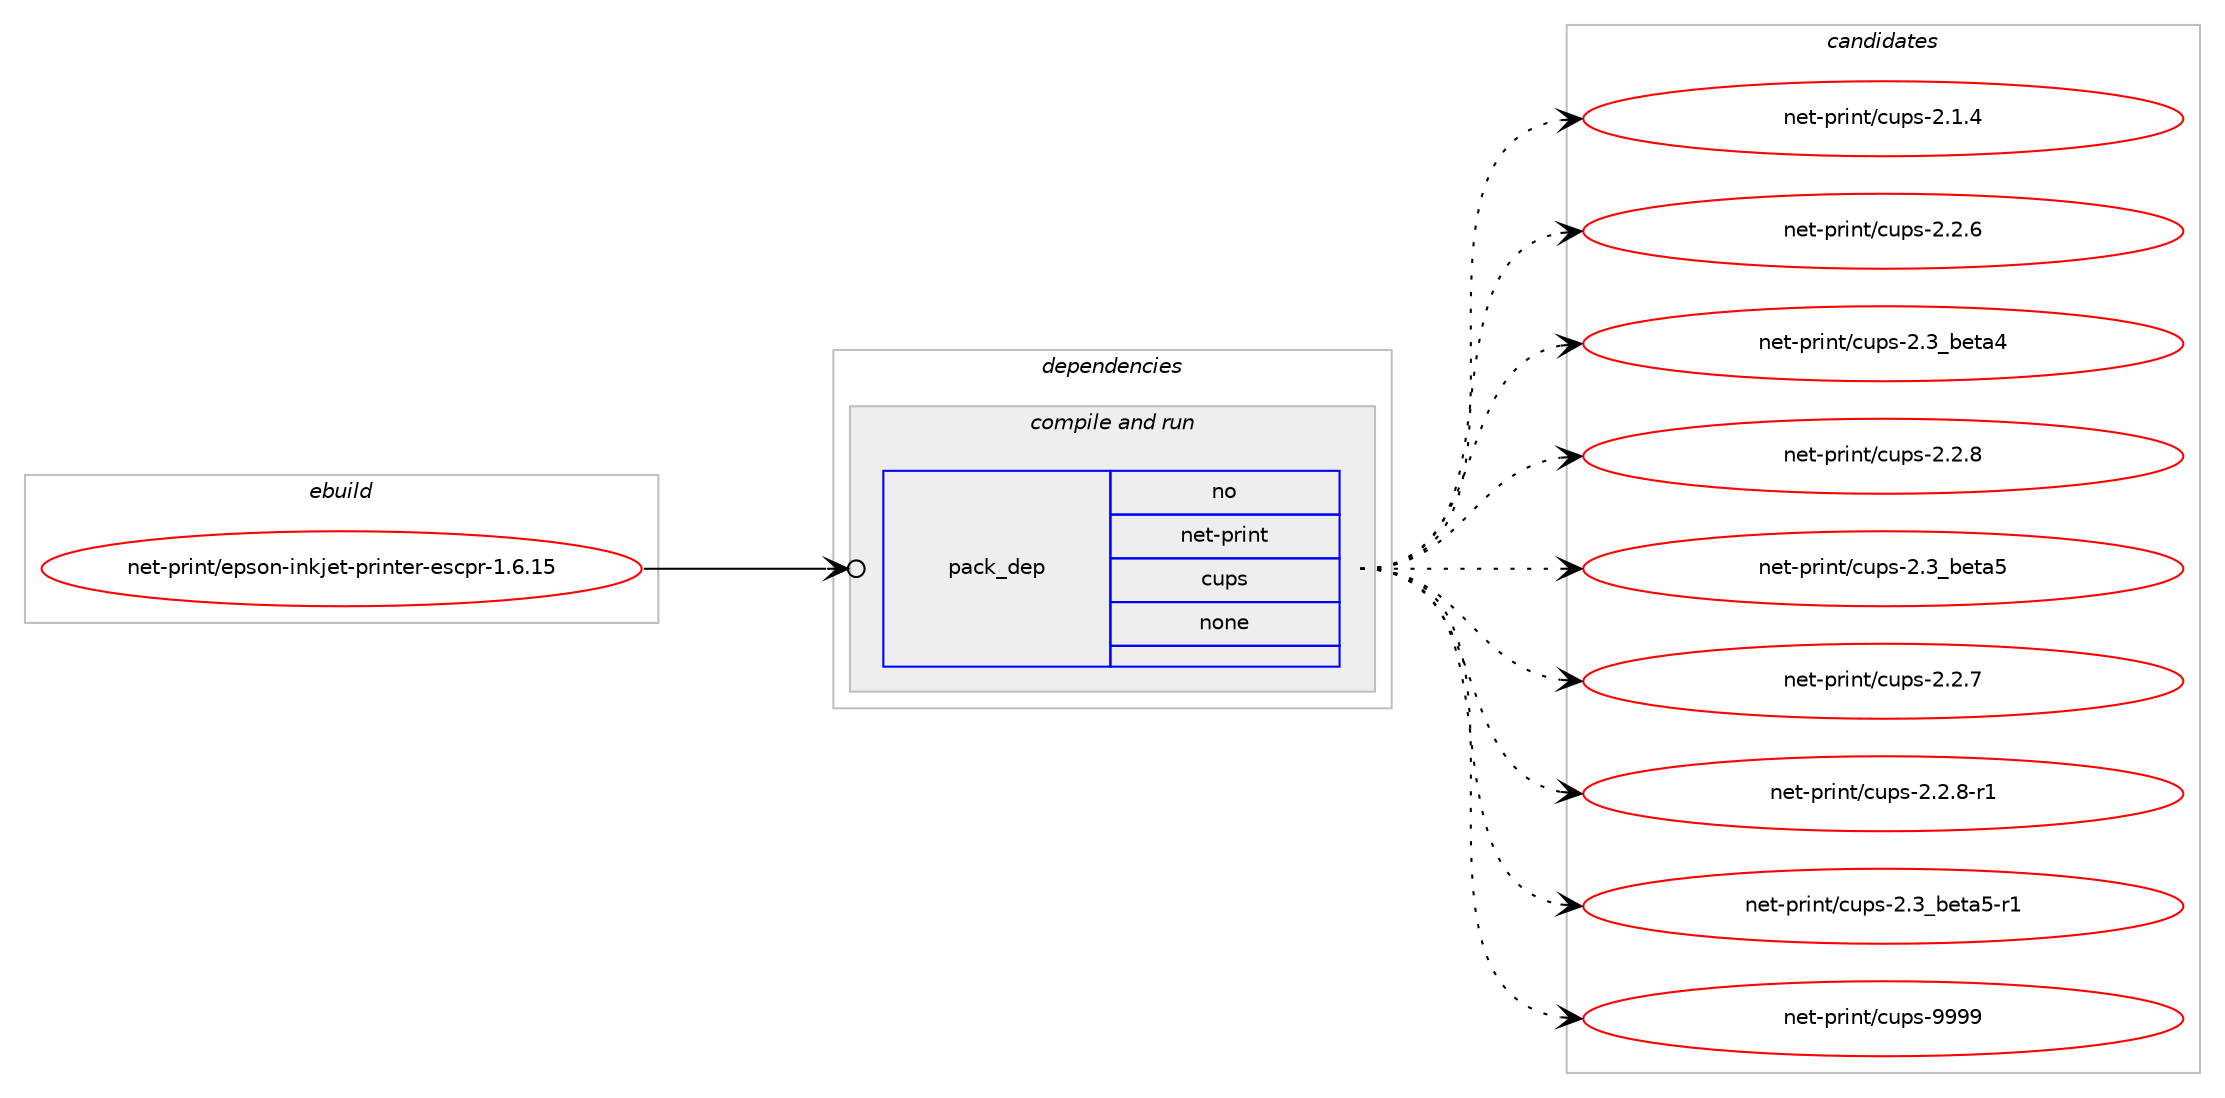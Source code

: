 digraph prolog {

# *************
# Graph options
# *************

newrank=true;
concentrate=true;
compound=true;
graph [rankdir=LR,fontname=Helvetica,fontsize=10,ranksep=1.5];#, ranksep=2.5, nodesep=0.2];
edge  [arrowhead=vee];
node  [fontname=Helvetica,fontsize=10];

# **********
# The ebuild
# **********

subgraph cluster_leftcol {
color=gray;
rank=same;
label=<<i>ebuild</i>>;
id [label="net-print/epson-inkjet-printer-escpr-1.6.15", color=red, width=4, href="../net-print/epson-inkjet-printer-escpr-1.6.15.svg"];
}

# ****************
# The dependencies
# ****************

subgraph cluster_midcol {
color=gray;
label=<<i>dependencies</i>>;
subgraph cluster_compile {
fillcolor="#eeeeee";
style=filled;
label=<<i>compile</i>>;
}
subgraph cluster_compileandrun {
fillcolor="#eeeeee";
style=filled;
label=<<i>compile and run</i>>;
subgraph pack423 {
dependency593 [label=<<TABLE BORDER="0" CELLBORDER="1" CELLSPACING="0" CELLPADDING="4" WIDTH="220"><TR><TD ROWSPAN="6" CELLPADDING="30">pack_dep</TD></TR><TR><TD WIDTH="110">no</TD></TR><TR><TD>net-print</TD></TR><TR><TD>cups</TD></TR><TR><TD>none</TD></TR><TR><TD></TD></TR></TABLE>>, shape=none, color=blue];
}
id:e -> dependency593:w [weight=20,style="solid",arrowhead="odotvee"];
}
subgraph cluster_run {
fillcolor="#eeeeee";
style=filled;
label=<<i>run</i>>;
}
}

# **************
# The candidates
# **************

subgraph cluster_choices {
rank=same;
color=gray;
label=<<i>candidates</i>>;

subgraph choice423 {
color=black;
nodesep=1;
choice110101116451121141051101164799117112115455046494652 [label="net-print/cups-2.1.4", color=red, width=4,href="../net-print/cups-2.1.4.svg"];
choice110101116451121141051101164799117112115455046504654 [label="net-print/cups-2.2.6", color=red, width=4,href="../net-print/cups-2.2.6.svg"];
choice1101011164511211410511011647991171121154550465195981011169752 [label="net-print/cups-2.3_beta4", color=red, width=4,href="../net-print/cups-2.3_beta4.svg"];
choice110101116451121141051101164799117112115455046504656 [label="net-print/cups-2.2.8", color=red, width=4,href="../net-print/cups-2.2.8.svg"];
choice1101011164511211410511011647991171121154550465195981011169753 [label="net-print/cups-2.3_beta5", color=red, width=4,href="../net-print/cups-2.3_beta5.svg"];
choice110101116451121141051101164799117112115455046504655 [label="net-print/cups-2.2.7", color=red, width=4,href="../net-print/cups-2.2.7.svg"];
choice1101011164511211410511011647991171121154550465046564511449 [label="net-print/cups-2.2.8-r1", color=red, width=4,href="../net-print/cups-2.2.8-r1.svg"];
choice11010111645112114105110116479911711211545504651959810111697534511449 [label="net-print/cups-2.3_beta5-r1", color=red, width=4,href="../net-print/cups-2.3_beta5-r1.svg"];
choice1101011164511211410511011647991171121154557575757 [label="net-print/cups-9999", color=red, width=4,href="../net-print/cups-9999.svg"];
dependency593:e -> choice110101116451121141051101164799117112115455046494652:w [style=dotted,weight="100"];
dependency593:e -> choice110101116451121141051101164799117112115455046504654:w [style=dotted,weight="100"];
dependency593:e -> choice1101011164511211410511011647991171121154550465195981011169752:w [style=dotted,weight="100"];
dependency593:e -> choice110101116451121141051101164799117112115455046504656:w [style=dotted,weight="100"];
dependency593:e -> choice1101011164511211410511011647991171121154550465195981011169753:w [style=dotted,weight="100"];
dependency593:e -> choice110101116451121141051101164799117112115455046504655:w [style=dotted,weight="100"];
dependency593:e -> choice1101011164511211410511011647991171121154550465046564511449:w [style=dotted,weight="100"];
dependency593:e -> choice11010111645112114105110116479911711211545504651959810111697534511449:w [style=dotted,weight="100"];
dependency593:e -> choice1101011164511211410511011647991171121154557575757:w [style=dotted,weight="100"];
}
}

}
